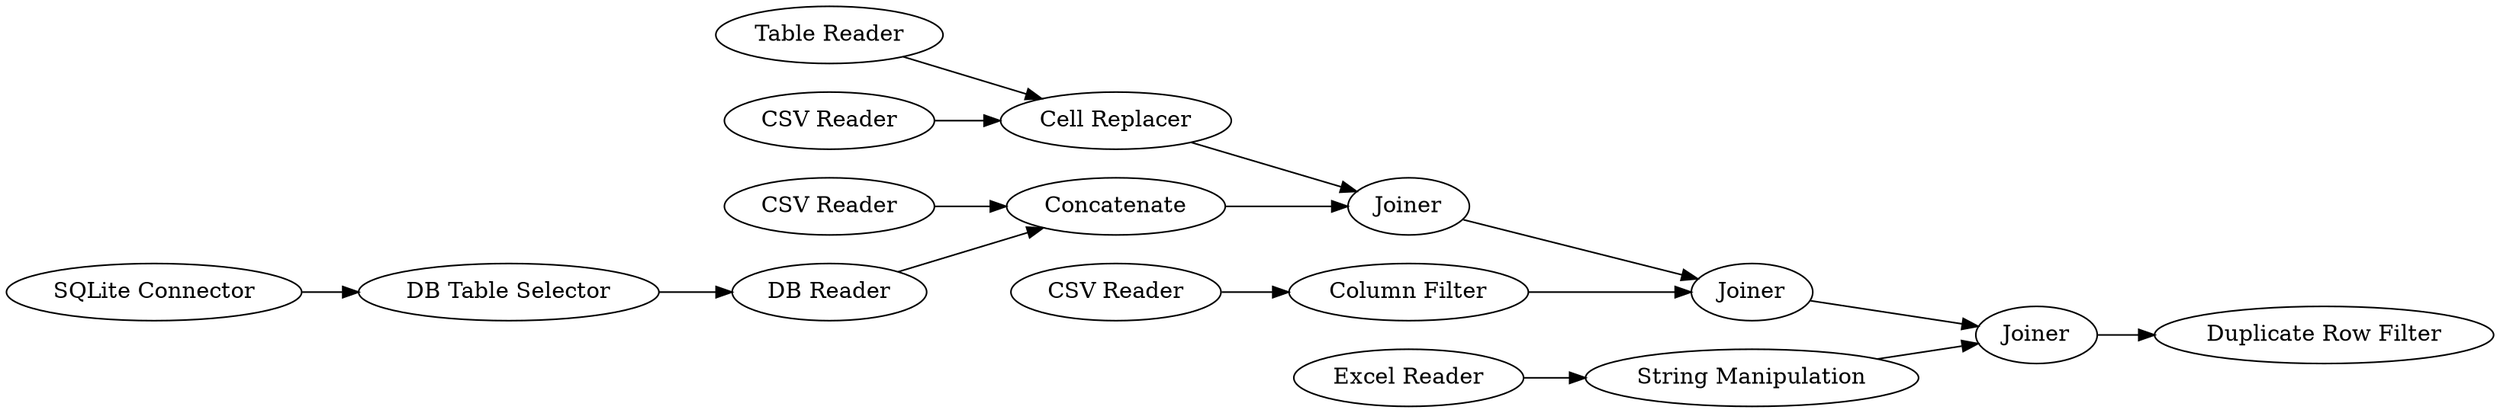 digraph {
	234 -> 129
	252 -> 254
	143 -> 145
	250 -> 143
	251 -> 129
	146 -> 249
	247 -> 143
	240 -> 146
	254 -> 144
	145 -> 144
	129 -> 145
	248 -> 247
	253 -> 240
	144 -> 146
	246 -> 248
	246 [label="SQLite Connector"]
	247 [label="DB Reader"]
	248 [label="DB Table Selector"]
	251 [label="CSV Reader"]
	144 [label=Joiner]
	253 [label="Excel Reader"]
	143 [label=Concatenate]
	250 [label="CSV Reader"]
	249 [label="Duplicate Row Filter"]
	234 [label="Table Reader"]
	252 [label="CSV Reader"]
	145 [label=Joiner]
	146 [label=Joiner]
	129 [label="Cell Replacer"]
	240 [label="String Manipulation"]
	254 [label="Column Filter"]
	rankdir=LR
}
